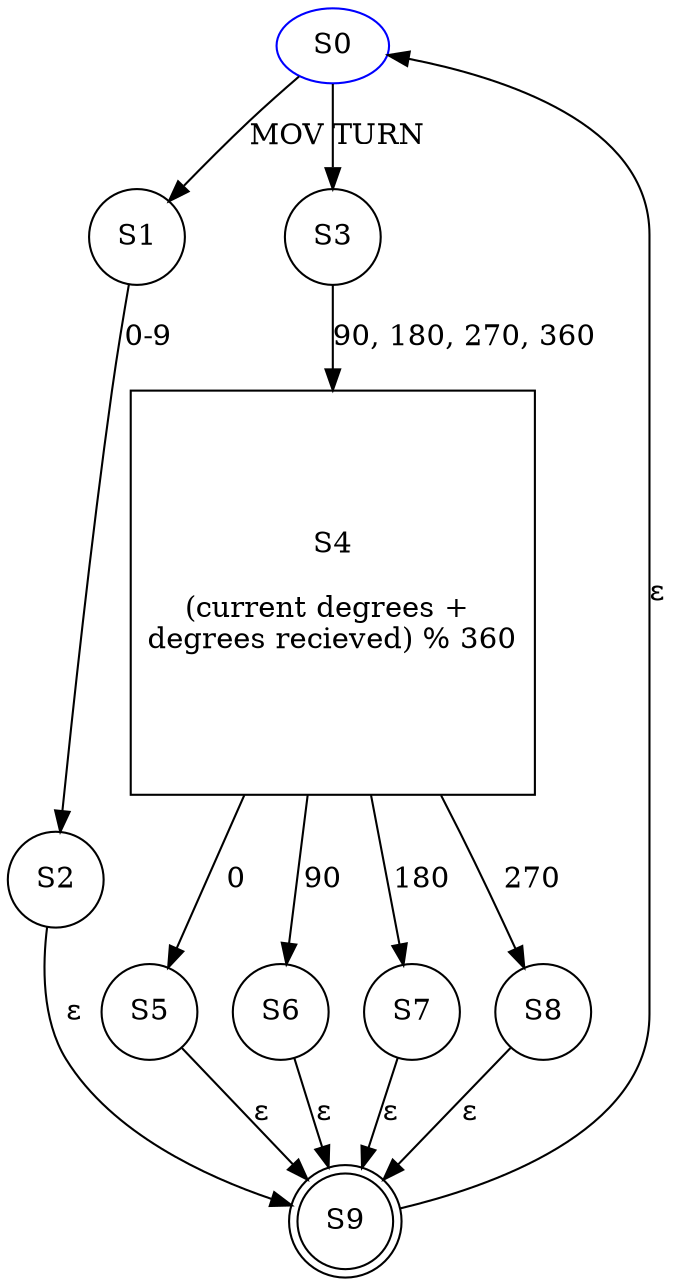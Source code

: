 digraph G {
	node [color=blue]
	S0
	node [color=black shape=square]
	"S4

(current degrees + 
degrees recieved) % 360"
	node [color=black shape=doublecircle]
	S9
	node [color=black shape=circle]
	S0 -> S1 [label=MOV]
	S1 -> S2 [label="0-9"]
	S2 -> S9 [label="ε"]
	S0 -> S3 [label=TURN]
	S3 -> "S4

(current degrees + 
degrees recieved) % 360" [label="90, 180, 270, 360"]
	"S4

(current degrees + 
degrees recieved) % 360" -> S5 [label=0]
	"S4

(current degrees + 
degrees recieved) % 360" -> S6 [label=90]
	"S4

(current degrees + 
degrees recieved) % 360" -> S7 [label=180]
	"S4

(current degrees + 
degrees recieved) % 360" -> S8 [label=270]
	S5 -> S9 [label="ε"]
	S6 -> S9 [label="ε"]
	S7 -> S9 [label="ε"]
	S8 -> S9 [label="ε"]
	S9 -> S0 [label="ε"]
}
